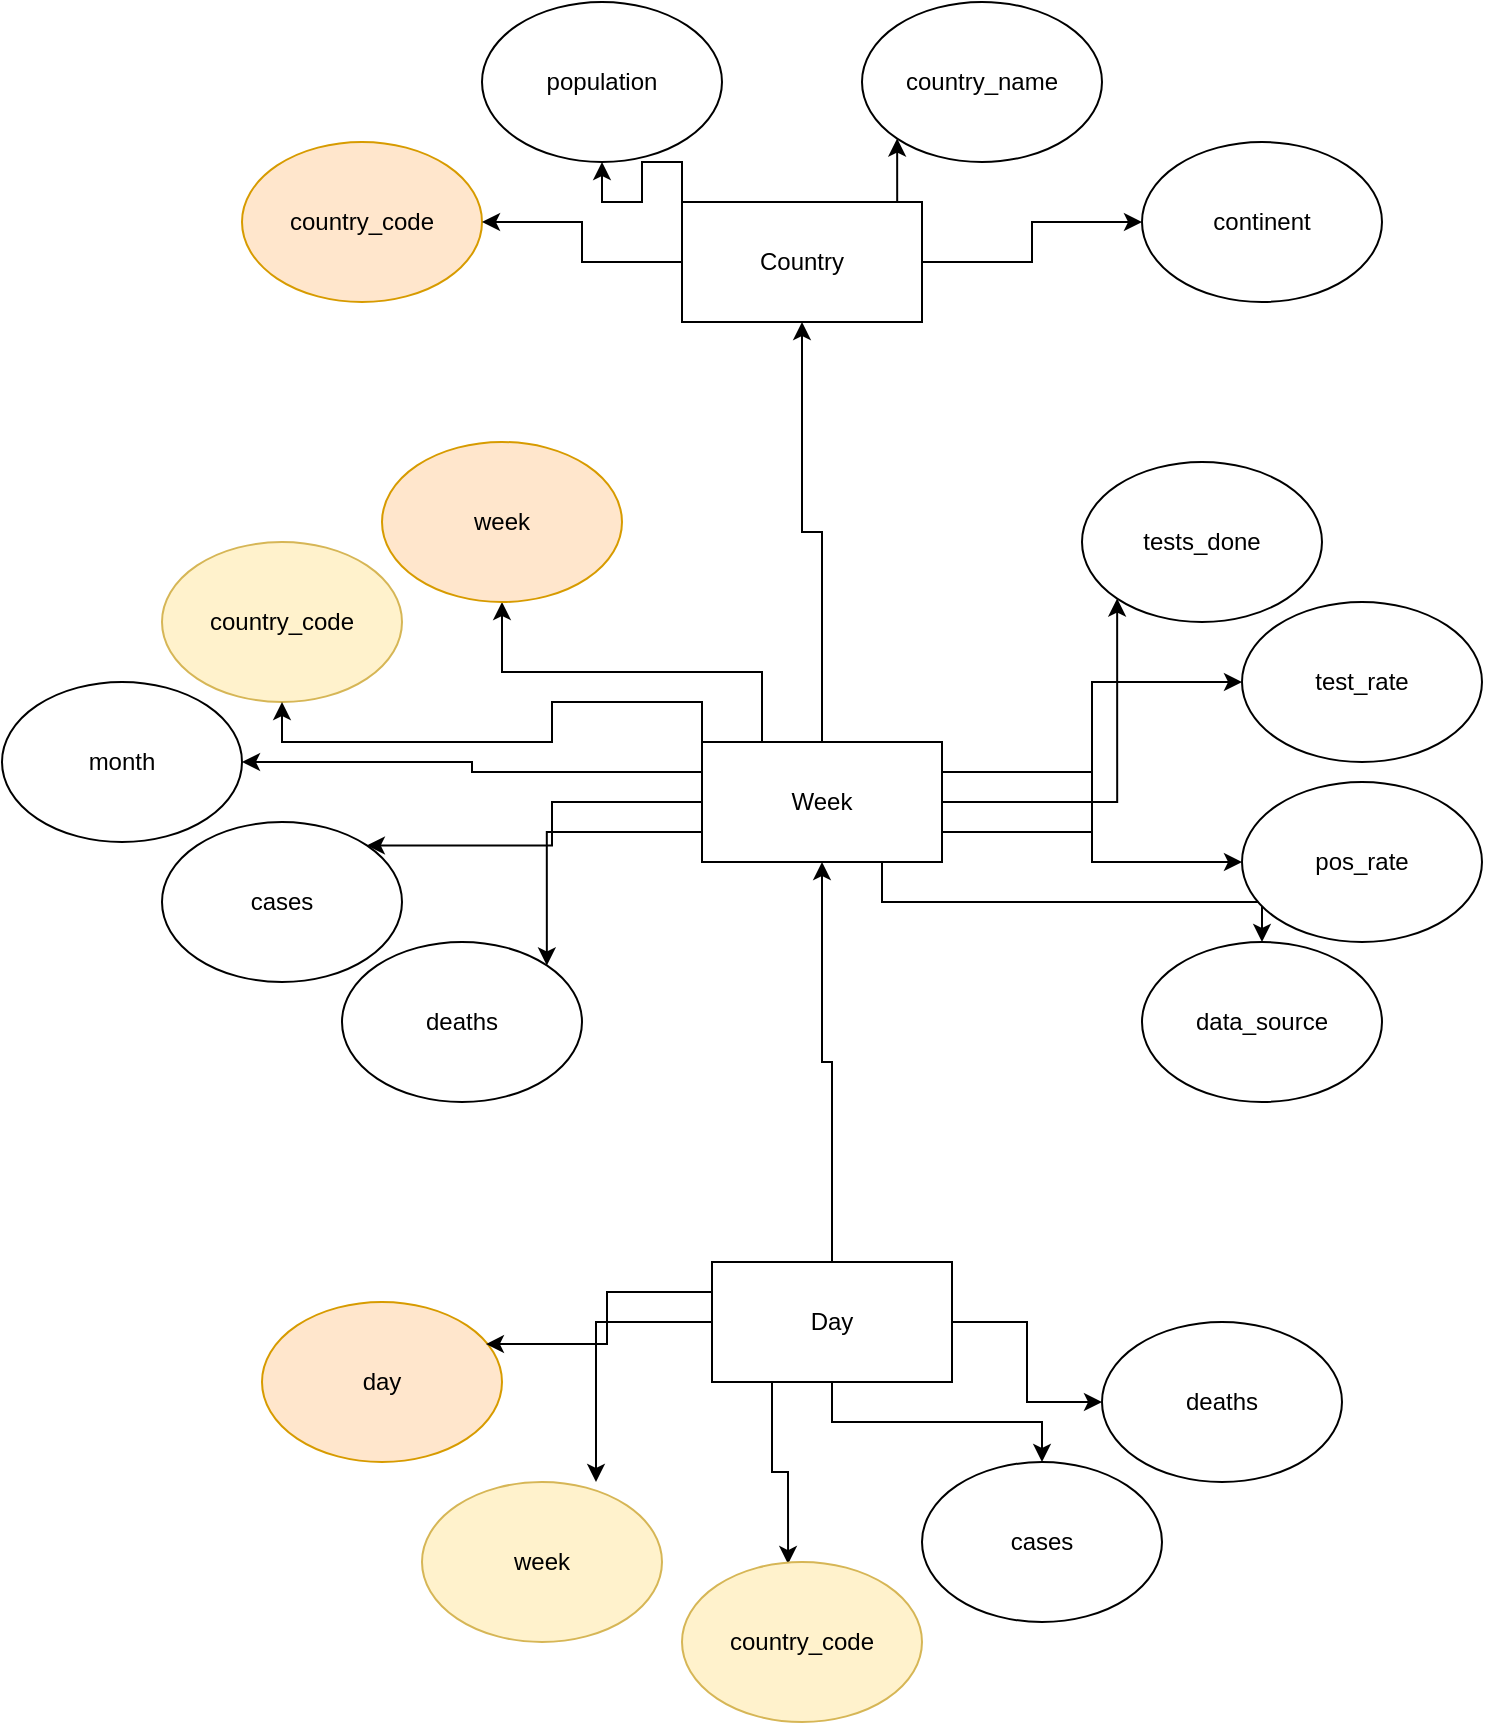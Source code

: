 <mxfile version="13.8.1" type="device"><diagram id="1oF31U_VmiLvjxgcI830" name="Page-1"><mxGraphModel dx="1422" dy="732" grid="1" gridSize="10" guides="1" tooltips="1" connect="1" arrows="1" fold="1" page="1" pageScale="1" pageWidth="850" pageHeight="1100" math="0" shadow="0"><root><mxCell id="0"/><mxCell id="1" parent="0"/><mxCell id="S1-QPq3RjJuO5REXZmnt-3" value="country_code" style="ellipse;whiteSpace=wrap;html=1;fillColor=#ffe6cc;strokeColor=#d79b00;" vertex="1" parent="1"><mxGeometry x="130" y="80" width="120" height="80" as="geometry"/></mxCell><mxCell id="S1-QPq3RjJuO5REXZmnt-4" value="country_code" style="ellipse;whiteSpace=wrap;html=1;fillColor=#fff2cc;strokeColor=#d6b656;" vertex="1" parent="1"><mxGeometry x="90" y="280" width="120" height="80" as="geometry"/></mxCell><mxCell id="S1-QPq3RjJuO5REXZmnt-5" value="day" style="ellipse;whiteSpace=wrap;html=1;fillColor=#ffe6cc;strokeColor=#d79b00;" vertex="1" parent="1"><mxGeometry x="140" y="660" width="120" height="80" as="geometry"/></mxCell><mxCell id="S1-QPq3RjJuO5REXZmnt-35" style="edgeStyle=orthogonalEdgeStyle;rounded=0;orthogonalLoop=1;jettySize=auto;html=1;exitX=0;exitY=0;exitDx=0;exitDy=0;" edge="1" parent="1" source="S1-QPq3RjJuO5REXZmnt-6" target="S1-QPq3RjJuO5REXZmnt-9"><mxGeometry relative="1" as="geometry"/></mxCell><mxCell id="S1-QPq3RjJuO5REXZmnt-36" style="edgeStyle=orthogonalEdgeStyle;rounded=0;orthogonalLoop=1;jettySize=auto;html=1;exitX=0;exitY=0.5;exitDx=0;exitDy=0;" edge="1" parent="1" source="S1-QPq3RjJuO5REXZmnt-6" target="S1-QPq3RjJuO5REXZmnt-3"><mxGeometry relative="1" as="geometry"/></mxCell><mxCell id="S1-QPq3RjJuO5REXZmnt-37" style="edgeStyle=orthogonalEdgeStyle;rounded=0;orthogonalLoop=1;jettySize=auto;html=1;exitX=0.75;exitY=0;exitDx=0;exitDy=0;entryX=0;entryY=1;entryDx=0;entryDy=0;" edge="1" parent="1" source="S1-QPq3RjJuO5REXZmnt-6" target="S1-QPq3RjJuO5REXZmnt-10"><mxGeometry relative="1" as="geometry"/></mxCell><mxCell id="S1-QPq3RjJuO5REXZmnt-38" style="edgeStyle=orthogonalEdgeStyle;rounded=0;orthogonalLoop=1;jettySize=auto;html=1;exitX=1;exitY=0.5;exitDx=0;exitDy=0;entryX=0;entryY=0.5;entryDx=0;entryDy=0;" edge="1" parent="1" source="S1-QPq3RjJuO5REXZmnt-6" target="S1-QPq3RjJuO5REXZmnt-11"><mxGeometry relative="1" as="geometry"/></mxCell><mxCell id="S1-QPq3RjJuO5REXZmnt-6" value="Country" style="rounded=0;whiteSpace=wrap;html=1;" vertex="1" parent="1"><mxGeometry x="350" y="110" width="120" height="60" as="geometry"/></mxCell><mxCell id="S1-QPq3RjJuO5REXZmnt-25" style="edgeStyle=orthogonalEdgeStyle;rounded=0;orthogonalLoop=1;jettySize=auto;html=1;exitX=1;exitY=0.5;exitDx=0;exitDy=0;entryX=0;entryY=1;entryDx=0;entryDy=0;" edge="1" parent="1" source="S1-QPq3RjJuO5REXZmnt-7" target="S1-QPq3RjJuO5REXZmnt-13"><mxGeometry relative="1" as="geometry"/></mxCell><mxCell id="S1-QPq3RjJuO5REXZmnt-26" style="edgeStyle=orthogonalEdgeStyle;rounded=0;orthogonalLoop=1;jettySize=auto;html=1;exitX=1;exitY=0.75;exitDx=0;exitDy=0;" edge="1" parent="1" source="S1-QPq3RjJuO5REXZmnt-7" target="S1-QPq3RjJuO5REXZmnt-14"><mxGeometry relative="1" as="geometry"/></mxCell><mxCell id="S1-QPq3RjJuO5REXZmnt-27" style="edgeStyle=orthogonalEdgeStyle;rounded=0;orthogonalLoop=1;jettySize=auto;html=1;exitX=1;exitY=0.25;exitDx=0;exitDy=0;" edge="1" parent="1" source="S1-QPq3RjJuO5REXZmnt-7" target="S1-QPq3RjJuO5REXZmnt-15"><mxGeometry relative="1" as="geometry"/></mxCell><mxCell id="S1-QPq3RjJuO5REXZmnt-29" style="edgeStyle=orthogonalEdgeStyle;rounded=0;orthogonalLoop=1;jettySize=auto;html=1;exitX=0.75;exitY=1;exitDx=0;exitDy=0;" edge="1" parent="1" source="S1-QPq3RjJuO5REXZmnt-7" target="S1-QPq3RjJuO5REXZmnt-16"><mxGeometry relative="1" as="geometry"/></mxCell><mxCell id="S1-QPq3RjJuO5REXZmnt-30" style="edgeStyle=orthogonalEdgeStyle;rounded=0;orthogonalLoop=1;jettySize=auto;html=1;exitX=0.25;exitY=0;exitDx=0;exitDy=0;" edge="1" parent="1" source="S1-QPq3RjJuO5REXZmnt-7" target="S1-QPq3RjJuO5REXZmnt-19"><mxGeometry relative="1" as="geometry"/></mxCell><mxCell id="S1-QPq3RjJuO5REXZmnt-31" style="edgeStyle=orthogonalEdgeStyle;rounded=0;orthogonalLoop=1;jettySize=auto;html=1;exitX=0;exitY=0;exitDx=0;exitDy=0;" edge="1" parent="1" source="S1-QPq3RjJuO5REXZmnt-7" target="S1-QPq3RjJuO5REXZmnt-4"><mxGeometry relative="1" as="geometry"/></mxCell><mxCell id="S1-QPq3RjJuO5REXZmnt-32" style="edgeStyle=orthogonalEdgeStyle;rounded=0;orthogonalLoop=1;jettySize=auto;html=1;exitX=0;exitY=0.25;exitDx=0;exitDy=0;" edge="1" parent="1" source="S1-QPq3RjJuO5REXZmnt-7" target="S1-QPq3RjJuO5REXZmnt-17"><mxGeometry relative="1" as="geometry"/></mxCell><mxCell id="S1-QPq3RjJuO5REXZmnt-33" style="edgeStyle=orthogonalEdgeStyle;rounded=0;orthogonalLoop=1;jettySize=auto;html=1;exitX=0;exitY=0.5;exitDx=0;exitDy=0;entryX=1;entryY=0;entryDx=0;entryDy=0;" edge="1" parent="1" source="S1-QPq3RjJuO5REXZmnt-7" target="S1-QPq3RjJuO5REXZmnt-18"><mxGeometry relative="1" as="geometry"/></mxCell><mxCell id="S1-QPq3RjJuO5REXZmnt-34" style="edgeStyle=orthogonalEdgeStyle;rounded=0;orthogonalLoop=1;jettySize=auto;html=1;exitX=0;exitY=0.75;exitDx=0;exitDy=0;entryX=1;entryY=0;entryDx=0;entryDy=0;" edge="1" parent="1" source="S1-QPq3RjJuO5REXZmnt-7" target="S1-QPq3RjJuO5REXZmnt-12"><mxGeometry relative="1" as="geometry"/></mxCell><mxCell id="S1-QPq3RjJuO5REXZmnt-44" style="edgeStyle=orthogonalEdgeStyle;rounded=0;orthogonalLoop=1;jettySize=auto;html=1;exitX=0.5;exitY=0;exitDx=0;exitDy=0;entryX=0.5;entryY=1;entryDx=0;entryDy=0;" edge="1" parent="1" source="S1-QPq3RjJuO5REXZmnt-7" target="S1-QPq3RjJuO5REXZmnt-6"><mxGeometry relative="1" as="geometry"/></mxCell><mxCell id="S1-QPq3RjJuO5REXZmnt-7" value="Week" style="rounded=0;whiteSpace=wrap;html=1;" vertex="1" parent="1"><mxGeometry x="360" y="380" width="120" height="60" as="geometry"/></mxCell><mxCell id="S1-QPq3RjJuO5REXZmnt-39" style="edgeStyle=orthogonalEdgeStyle;rounded=0;orthogonalLoop=1;jettySize=auto;html=1;exitX=0;exitY=0.25;exitDx=0;exitDy=0;entryX=0.933;entryY=0.263;entryDx=0;entryDy=0;entryPerimeter=0;" edge="1" parent="1" source="S1-QPq3RjJuO5REXZmnt-8" target="S1-QPq3RjJuO5REXZmnt-5"><mxGeometry relative="1" as="geometry"/></mxCell><mxCell id="S1-QPq3RjJuO5REXZmnt-40" style="edgeStyle=orthogonalEdgeStyle;rounded=0;orthogonalLoop=1;jettySize=auto;html=1;exitX=0;exitY=0.5;exitDx=0;exitDy=0;entryX=0.725;entryY=0;entryDx=0;entryDy=0;entryPerimeter=0;" edge="1" parent="1" source="S1-QPq3RjJuO5REXZmnt-8" target="S1-QPq3RjJuO5REXZmnt-20"><mxGeometry relative="1" as="geometry"/></mxCell><mxCell id="S1-QPq3RjJuO5REXZmnt-41" style="edgeStyle=orthogonalEdgeStyle;rounded=0;orthogonalLoop=1;jettySize=auto;html=1;exitX=0.25;exitY=1;exitDx=0;exitDy=0;entryX=0.442;entryY=0.013;entryDx=0;entryDy=0;entryPerimeter=0;" edge="1" parent="1" source="S1-QPq3RjJuO5REXZmnt-8" target="S1-QPq3RjJuO5REXZmnt-21"><mxGeometry relative="1" as="geometry"/></mxCell><mxCell id="S1-QPq3RjJuO5REXZmnt-42" style="edgeStyle=orthogonalEdgeStyle;rounded=0;orthogonalLoop=1;jettySize=auto;html=1;exitX=0.5;exitY=1;exitDx=0;exitDy=0;" edge="1" parent="1" source="S1-QPq3RjJuO5REXZmnt-8" target="S1-QPq3RjJuO5REXZmnt-22"><mxGeometry relative="1" as="geometry"/></mxCell><mxCell id="S1-QPq3RjJuO5REXZmnt-43" style="edgeStyle=orthogonalEdgeStyle;rounded=0;orthogonalLoop=1;jettySize=auto;html=1;exitX=1;exitY=0.5;exitDx=0;exitDy=0;" edge="1" parent="1" source="S1-QPq3RjJuO5REXZmnt-8" target="S1-QPq3RjJuO5REXZmnt-23"><mxGeometry relative="1" as="geometry"/></mxCell><mxCell id="S1-QPq3RjJuO5REXZmnt-45" style="edgeStyle=orthogonalEdgeStyle;rounded=0;orthogonalLoop=1;jettySize=auto;html=1;exitX=0.5;exitY=0;exitDx=0;exitDy=0;entryX=0.5;entryY=1;entryDx=0;entryDy=0;" edge="1" parent="1" source="S1-QPq3RjJuO5REXZmnt-8" target="S1-QPq3RjJuO5REXZmnt-7"><mxGeometry relative="1" as="geometry"/></mxCell><mxCell id="S1-QPq3RjJuO5REXZmnt-8" value="Day" style="rounded=0;whiteSpace=wrap;html=1;" vertex="1" parent="1"><mxGeometry x="365" y="640" width="120" height="60" as="geometry"/></mxCell><mxCell id="S1-QPq3RjJuO5REXZmnt-9" value="population" style="ellipse;whiteSpace=wrap;html=1;" vertex="1" parent="1"><mxGeometry x="250" y="10" width="120" height="80" as="geometry"/></mxCell><mxCell id="S1-QPq3RjJuO5REXZmnt-10" value="country_name" style="ellipse;whiteSpace=wrap;html=1;" vertex="1" parent="1"><mxGeometry x="440" y="10" width="120" height="80" as="geometry"/></mxCell><mxCell id="S1-QPq3RjJuO5REXZmnt-11" value="continent" style="ellipse;whiteSpace=wrap;html=1;" vertex="1" parent="1"><mxGeometry x="580" y="80" width="120" height="80" as="geometry"/></mxCell><mxCell id="S1-QPq3RjJuO5REXZmnt-12" value="deaths" style="ellipse;whiteSpace=wrap;html=1;" vertex="1" parent="1"><mxGeometry x="180" y="480" width="120" height="80" as="geometry"/></mxCell><mxCell id="S1-QPq3RjJuO5REXZmnt-13" value="tests_done" style="ellipse;whiteSpace=wrap;html=1;" vertex="1" parent="1"><mxGeometry x="550" y="240" width="120" height="80" as="geometry"/></mxCell><mxCell id="S1-QPq3RjJuO5REXZmnt-14" value="test_rate" style="ellipse;whiteSpace=wrap;html=1;" vertex="1" parent="1"><mxGeometry x="630" y="310" width="120" height="80" as="geometry"/></mxCell><mxCell id="S1-QPq3RjJuO5REXZmnt-15" value="pos_rate" style="ellipse;whiteSpace=wrap;html=1;" vertex="1" parent="1"><mxGeometry x="630" y="400" width="120" height="80" as="geometry"/></mxCell><mxCell id="S1-QPq3RjJuO5REXZmnt-16" value="data_source" style="ellipse;whiteSpace=wrap;html=1;" vertex="1" parent="1"><mxGeometry x="580" y="480" width="120" height="80" as="geometry"/></mxCell><mxCell id="S1-QPq3RjJuO5REXZmnt-17" value="month" style="ellipse;whiteSpace=wrap;html=1;" vertex="1" parent="1"><mxGeometry x="10" y="350" width="120" height="80" as="geometry"/></mxCell><mxCell id="S1-QPq3RjJuO5REXZmnt-18" value="cases" style="ellipse;whiteSpace=wrap;html=1;" vertex="1" parent="1"><mxGeometry x="90" y="420" width="120" height="80" as="geometry"/></mxCell><mxCell id="S1-QPq3RjJuO5REXZmnt-19" value="week" style="ellipse;whiteSpace=wrap;html=1;fillColor=#ffe6cc;strokeColor=#d79b00;" vertex="1" parent="1"><mxGeometry x="200" y="230" width="120" height="80" as="geometry"/></mxCell><mxCell id="S1-QPq3RjJuO5REXZmnt-20" value="week" style="ellipse;whiteSpace=wrap;html=1;fillColor=#fff2cc;strokeColor=#d6b656;" vertex="1" parent="1"><mxGeometry x="220" y="750" width="120" height="80" as="geometry"/></mxCell><mxCell id="S1-QPq3RjJuO5REXZmnt-21" value="country_code" style="ellipse;whiteSpace=wrap;html=1;fillColor=#fff2cc;strokeColor=#d6b656;" vertex="1" parent="1"><mxGeometry x="350" y="790" width="120" height="80" as="geometry"/></mxCell><mxCell id="S1-QPq3RjJuO5REXZmnt-22" value="cases" style="ellipse;whiteSpace=wrap;html=1;" vertex="1" parent="1"><mxGeometry x="470" y="740" width="120" height="80" as="geometry"/></mxCell><mxCell id="S1-QPq3RjJuO5REXZmnt-23" value="deaths" style="ellipse;whiteSpace=wrap;html=1;" vertex="1" parent="1"><mxGeometry x="560" y="670" width="120" height="80" as="geometry"/></mxCell></root></mxGraphModel></diagram></mxfile>